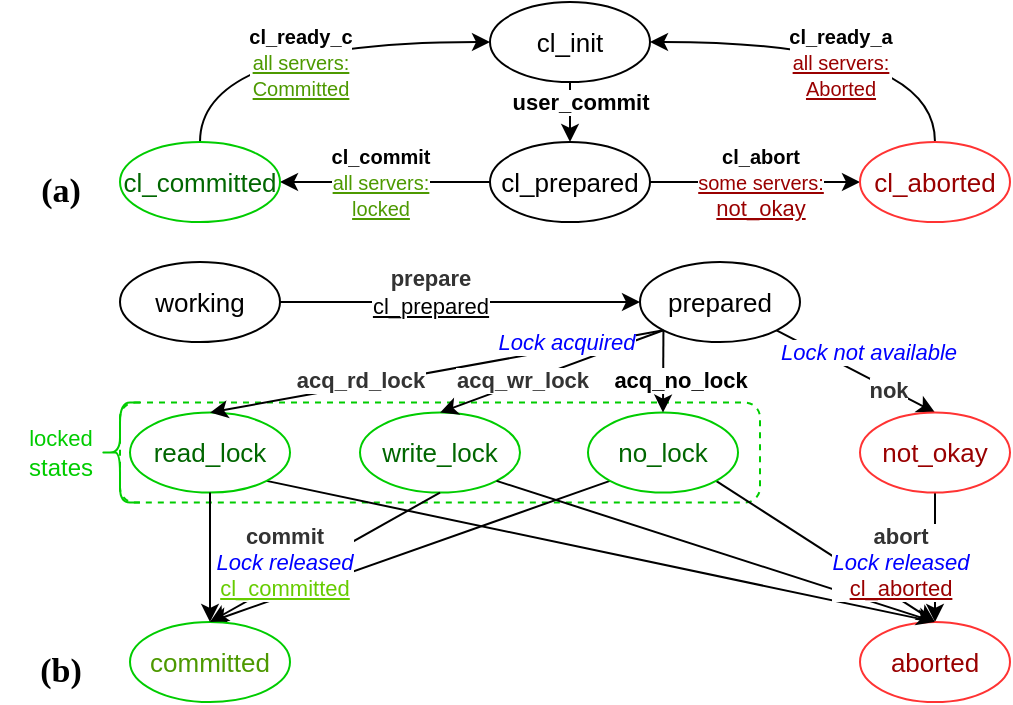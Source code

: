 <mxfile version="21.3.7" type="device" pages="2">
  <diagram name="2pl+2pc" id="OZe0OeOEtncIJ_skkbxo">
    <mxGraphModel dx="2074" dy="1116" grid="1" gridSize="10" guides="1" tooltips="1" connect="1" arrows="1" fold="1" page="1" pageScale="1" pageWidth="850" pageHeight="1100" math="0" shadow="0">
      <root>
        <mxCell id="0" />
        <mxCell id="1" parent="0" />
        <mxCell id="8TY5W13Z84cwANA7l97v-1" value="&lt;font style=&quot;font-size: 10px;&quot;&gt;&lt;b style=&quot;&quot;&gt;cl_commit&lt;/b&gt;&lt;br&gt;&lt;u style=&quot;color: rgb(77, 153, 0);&quot;&gt;all servers:&lt;/u&gt;&lt;br&gt;&lt;u style=&quot;color: rgb(77, 153, 0);&quot;&gt;locked&lt;/u&gt;&lt;br&gt;&lt;/font&gt;" style="rounded=0;orthogonalLoop=1;jettySize=auto;html=1;exitX=0;exitY=0.5;exitDx=0;exitDy=0;entryX=1;entryY=0.5;entryDx=0;entryDy=0;" parent="1" source="8TY5W13Z84cwANA7l97v-3" target="8TY5W13Z84cwANA7l97v-5" edge="1">
          <mxGeometry x="0.048" relative="1" as="geometry">
            <mxPoint x="243.251" y="234.142" as="sourcePoint" />
            <mxPoint x="208" y="270" as="targetPoint" />
            <mxPoint as="offset" />
          </mxGeometry>
        </mxCell>
        <mxCell id="8TY5W13Z84cwANA7l97v-2" value="&lt;span style=&quot;font-size: 10px;&quot;&gt;&lt;b style=&quot;&quot;&gt;cl_abort&lt;/b&gt;&lt;br&gt;&lt;u style=&quot;color: rgb(153, 0, 0);&quot;&gt;some servers:&lt;/u&gt;&lt;br&gt;&lt;/span&gt;&lt;u style=&quot;color: rgb(153, 0, 0);&quot;&gt;not_okay&lt;/u&gt;" style="edgeStyle=none;rounded=0;orthogonalLoop=1;jettySize=auto;html=1;exitX=1;exitY=0.5;exitDx=0;exitDy=0;entryX=0;entryY=0.5;entryDx=0;entryDy=0;" parent="1" source="8TY5W13Z84cwANA7l97v-3" target="8TY5W13Z84cwANA7l97v-7" edge="1">
          <mxGeometry x="0.048" relative="1" as="geometry">
            <mxPoint as="offset" />
            <mxPoint x="412" y="320" as="targetPoint" />
          </mxGeometry>
        </mxCell>
        <mxCell id="8TY5W13Z84cwANA7l97v-3" value="&lt;font style=&quot;font-size: 13px;&quot;&gt;cl_prepared&lt;/font&gt;" style="ellipse;whiteSpace=wrap;html=1;strokeColor=#000000;" parent="1" vertex="1">
          <mxGeometry x="255" y="200" width="80" height="40" as="geometry" />
        </mxCell>
        <mxCell id="8TY5W13Z84cwANA7l97v-4" value="&lt;span style=&quot;font-size: 10px;&quot;&gt;&lt;b style=&quot;&quot;&gt;cl_ready_c&lt;/b&gt;&lt;br&gt;&lt;font style=&quot;&quot; color=&quot;#4d9900&quot;&gt;&lt;u&gt;all servers:&lt;/u&gt;&lt;/font&gt;&lt;br&gt;&lt;font style=&quot;&quot; color=&quot;#4d9900&quot;&gt;&lt;u&gt;Committed&lt;/u&gt;&lt;/font&gt;&lt;br&gt;&lt;/span&gt;" style="edgeStyle=orthogonalEdgeStyle;curved=1;rounded=0;orthogonalLoop=1;jettySize=auto;html=1;entryX=0;entryY=0.5;entryDx=0;entryDy=0;exitX=0.5;exitY=0;exitDx=0;exitDy=0;" parent="1" source="8TY5W13Z84cwANA7l97v-5" target="8TY5W13Z84cwANA7l97v-39" edge="1">
          <mxGeometry x="0.026" y="-10" relative="1" as="geometry">
            <Array as="points">
              <mxPoint x="110" y="150" />
            </Array>
            <mxPoint x="135" y="140" as="sourcePoint" />
            <mxPoint as="offset" />
            <mxPoint x="260" y="145" as="targetPoint" />
          </mxGeometry>
        </mxCell>
        <mxCell id="8TY5W13Z84cwANA7l97v-5" value="&lt;font style=&quot;font-size: 13px;&quot; color=&quot;#006600&quot;&gt;cl_committed&lt;/font&gt;" style="ellipse;whiteSpace=wrap;html=1;strokeColor=#00CC00;" parent="1" vertex="1">
          <mxGeometry x="70" y="200" width="80" height="40" as="geometry" />
        </mxCell>
        <mxCell id="8TY5W13Z84cwANA7l97v-6" value="&lt;span style=&quot;font-size: 10px;&quot;&gt;&lt;b&gt;cl_ready_a&lt;/b&gt;&lt;br&gt;&lt;font style=&quot;&quot; color=&quot;#990000&quot;&gt;&lt;u&gt;all servers:&lt;/u&gt;&lt;/font&gt;&lt;br&gt;&lt;font style=&quot;&quot; color=&quot;#990000&quot;&gt;&lt;u&gt;Aborted&lt;/u&gt;&lt;/font&gt;&lt;br&gt;&lt;/span&gt;" style="edgeStyle=orthogonalEdgeStyle;curved=1;rounded=0;orthogonalLoop=1;jettySize=auto;html=1;entryX=1;entryY=0.5;entryDx=0;entryDy=0;exitX=0.5;exitY=0;exitDx=0;exitDy=0;" parent="1" source="8TY5W13Z84cwANA7l97v-7" target="8TY5W13Z84cwANA7l97v-39" edge="1">
          <mxGeometry x="0.013" y="10" relative="1" as="geometry">
            <Array as="points">
              <mxPoint x="478" y="150" />
            </Array>
            <mxPoint x="482" y="180" as="sourcePoint" />
            <mxPoint as="offset" />
            <mxPoint x="330" y="145" as="targetPoint" />
          </mxGeometry>
        </mxCell>
        <mxCell id="8TY5W13Z84cwANA7l97v-7" value="&lt;font style=&quot;font-size: 13px;&quot; color=&quot;#990000&quot;&gt;cl_aborted&lt;/font&gt;" style="ellipse;whiteSpace=wrap;html=1;strokeColor=#FF3333;" parent="1" vertex="1">
          <mxGeometry x="440" y="200" width="75" height="40" as="geometry" />
        </mxCell>
        <mxCell id="8TY5W13Z84cwANA7l97v-8" value="" style="rounded=1;whiteSpace=wrap;html=1;fillColor=none;strokeColor=#00CC00;dashed=1;" parent="1" vertex="1">
          <mxGeometry x="70" y="330.29" width="320" height="50" as="geometry" />
        </mxCell>
        <mxCell id="8TY5W13Z84cwANA7l97v-9" value="" style="edgeStyle=none;rounded=0;orthogonalLoop=1;jettySize=auto;html=1;exitX=1;exitY=1;exitDx=0;exitDy=0;entryX=0.5;entryY=0;entryDx=0;entryDy=0;" parent="1" source="8TY5W13Z84cwANA7l97v-26" target="8TY5W13Z84cwANA7l97v-23" edge="1">
          <mxGeometry x="0.134" y="-12" relative="1" as="geometry">
            <mxPoint y="-1" as="offset" />
            <mxPoint x="295" y="415" as="sourcePoint" />
            <mxPoint x="500" y="495" as="targetPoint" />
          </mxGeometry>
        </mxCell>
        <mxCell id="8TY5W13Z84cwANA7l97v-10" value="" style="edgeStyle=none;rounded=0;orthogonalLoop=1;jettySize=auto;html=1;exitX=1;exitY=1;exitDx=0;exitDy=0;entryX=0.5;entryY=0;entryDx=0;entryDy=0;" parent="1" source="8TY5W13Z84cwANA7l97v-13" target="8TY5W13Z84cwANA7l97v-19" edge="1">
          <mxGeometry relative="1" as="geometry" />
        </mxCell>
        <mxCell id="8TY5W13Z84cwANA7l97v-11" value="&lt;font color=&quot;#0000ff&quot;&gt;&lt;i&gt;Lock not available&lt;/i&gt;&lt;/font&gt;" style="edgeLabel;html=1;align=center;verticalAlign=middle;resizable=0;points=[];fontColor=#007FFF;" parent="8TY5W13Z84cwANA7l97v-10" vertex="1" connectable="0">
          <mxGeometry x="-0.345" y="2" relative="1" as="geometry">
            <mxPoint x="19" y="-1" as="offset" />
          </mxGeometry>
        </mxCell>
        <mxCell id="8TY5W13Z84cwANA7l97v-12" value="&lt;font&gt;nok&lt;/font&gt;" style="edgeLabel;html=1;align=center;verticalAlign=middle;resizable=0;points=[];fontColor=#333333;fontStyle=1" parent="8TY5W13Z84cwANA7l97v-10" vertex="1" connectable="0">
          <mxGeometry x="0.389" y="1" relative="1" as="geometry">
            <mxPoint y="2" as="offset" />
          </mxGeometry>
        </mxCell>
        <mxCell id="8TY5W13Z84cwANA7l97v-13" value="&lt;font style=&quot;font-size: 13px;&quot;&gt;prepared&lt;/font&gt;" style="ellipse;whiteSpace=wrap;html=1;" parent="1" vertex="1">
          <mxGeometry x="330" y="260" width="80" height="40" as="geometry" />
        </mxCell>
        <mxCell id="8TY5W13Z84cwANA7l97v-14" style="edgeStyle=orthogonalEdgeStyle;curved=1;rounded=0;orthogonalLoop=1;jettySize=auto;html=1;exitX=0;exitY=0.5;exitDx=0;exitDy=0;entryX=0;entryY=1;entryDx=0;entryDy=0;" parent="1" source="8TY5W13Z84cwANA7l97v-17" target="8TY5W13Z84cwANA7l97v-17" edge="1">
          <mxGeometry relative="1" as="geometry">
            <mxPoint x="180" y="225" as="targetPoint" />
          </mxGeometry>
        </mxCell>
        <mxCell id="8TY5W13Z84cwANA7l97v-15" value="" style="edgeStyle=orthogonalEdgeStyle;rounded=0;orthogonalLoop=1;jettySize=auto;html=1;exitX=1;exitY=0.5;exitDx=0;exitDy=0;entryX=0;entryY=0.5;entryDx=0;entryDy=0;" parent="1" source="8TY5W13Z84cwANA7l97v-17" target="8TY5W13Z84cwANA7l97v-13" edge="1">
          <mxGeometry x="-0.333" y="-10" relative="1" as="geometry">
            <mxPoint x="340" y="130" as="sourcePoint" />
            <mxPoint x="400" y="240" as="targetPoint" />
            <mxPoint as="offset" />
          </mxGeometry>
        </mxCell>
        <mxCell id="8TY5W13Z84cwANA7l97v-16" value="&lt;font&gt;prepare&lt;br&gt;&lt;u style=&quot;--tw-border-spacing-x: 0; --tw-border-spacing-y: 0; --tw-translate-x: 0; --tw-translate-y: 0; --tw-rotate: 0; --tw-skew-x: 0; --tw-skew-y: 0; --tw-scale-x: 1; --tw-scale-y: 1; --tw-pan-x: ; --tw-pan-y: ; --tw-pinch-zoom: ; --tw-scroll-snap-strictness: proximity; --tw-ordinal: ; --tw-slashed-zero: ; --tw-numeric-figure: ; --tw-numeric-spacing: ; --tw-numeric-fraction: ; --tw-ring-inset: ; --tw-ring-offset-width: 0px; --tw-ring-offset-color: #fff; --tw-ring-color: rgb(59 130 246 / 0.5); --tw-ring-offset-shadow: 0 0 #0000; --tw-ring-shadow: 0 0 #0000; --tw-shadow: 0 0 #0000; --tw-shadow-colored: 0 0 #0000; --tw-blur: ; --tw-brightness: ; --tw-contrast: ; --tw-grayscale: ; --tw-hue-rotate: ; --tw-invert: ; --tw-saturate: ; --tw-sepia: ; --tw-drop-shadow: ; --tw-backdrop-blur: ; --tw-backdrop-brightness: ; --tw-backdrop-contrast: ; --tw-backdrop-grayscale: ; --tw-backdrop-hue-rotate: ; --tw-backdrop-invert: ; --tw-backdrop-opacity: ; --tw-backdrop-saturate: ; --tw-backdrop-sepia: ; border-color: var(--border-color); color: rgb(0, 0, 0); font-weight: 400;&quot;&gt;cl_prepared&lt;/u&gt;&lt;br&gt;&lt;/font&gt;" style="edgeLabel;html=1;align=center;verticalAlign=middle;resizable=0;points=[];fontColor=#333333;fontStyle=1" parent="8TY5W13Z84cwANA7l97v-15" vertex="1" connectable="0">
          <mxGeometry x="-0.156" y="-3" relative="1" as="geometry">
            <mxPoint x="-1" y="-8" as="offset" />
          </mxGeometry>
        </mxCell>
        <mxCell id="8TY5W13Z84cwANA7l97v-17" value="&lt;font style=&quot;font-size: 13px;&quot;&gt;working&lt;/font&gt;" style="ellipse;whiteSpace=wrap;html=1;" parent="1" vertex="1">
          <mxGeometry x="70" y="260" width="80" height="40" as="geometry" />
        </mxCell>
        <mxCell id="8TY5W13Z84cwANA7l97v-18" value="" style="edgeStyle=none;rounded=0;orthogonalLoop=1;jettySize=auto;html=1;entryX=0.5;entryY=0;entryDx=0;entryDy=0;" parent="1" source="8TY5W13Z84cwANA7l97v-19" target="8TY5W13Z84cwANA7l97v-23" edge="1">
          <mxGeometry x="-0.176" y="15" relative="1" as="geometry">
            <mxPoint as="offset" />
          </mxGeometry>
        </mxCell>
        <mxCell id="8TY5W13Z84cwANA7l97v-19" value="&lt;font style=&quot;font-size: 13px;&quot; color=&quot;#990000&quot;&gt;not_okay&lt;/font&gt;" style="ellipse;whiteSpace=wrap;html=1;strokeColor=#FF3333;" parent="1" vertex="1">
          <mxGeometry x="440" y="335.29" width="75" height="40" as="geometry" />
        </mxCell>
        <mxCell id="8TY5W13Z84cwANA7l97v-20" value="" style="edgeStyle=none;rounded=0;orthogonalLoop=1;jettySize=auto;html=1;entryX=0.5;entryY=0;entryDx=0;entryDy=0;exitX=0;exitY=1;exitDx=0;exitDy=0;" parent="1" source="8TY5W13Z84cwANA7l97v-28" target="8TY5W13Z84cwANA7l97v-22" edge="1">
          <mxGeometry relative="1" as="geometry">
            <mxPoint x="255" y="400" as="sourcePoint" />
          </mxGeometry>
        </mxCell>
        <mxCell id="8TY5W13Z84cwANA7l97v-21" value="" style="edgeStyle=none;rounded=0;orthogonalLoop=1;jettySize=auto;html=1;entryX=0.5;entryY=0;entryDx=0;entryDy=0;exitX=1;exitY=1;exitDx=0;exitDy=0;" parent="1" source="8TY5W13Z84cwANA7l97v-28" target="8TY5W13Z84cwANA7l97v-23" edge="1">
          <mxGeometry x="0.134" y="-12" relative="1" as="geometry">
            <mxPoint y="-1" as="offset" />
            <mxPoint x="325" y="340" as="sourcePoint" />
          </mxGeometry>
        </mxCell>
        <mxCell id="8TY5W13Z84cwANA7l97v-22" value="&lt;font color=&quot;#4d9900&quot; style=&quot;font-size: 13px;&quot;&gt;committed&lt;/font&gt;" style="ellipse;whiteSpace=wrap;html=1;strokeColor=#00CC00;" parent="1" vertex="1">
          <mxGeometry x="75" y="440" width="80" height="40" as="geometry" />
        </mxCell>
        <mxCell id="8TY5W13Z84cwANA7l97v-23" value="&lt;font color=&quot;#990000&quot; style=&quot;font-size: 13px;&quot;&gt;aborted&lt;/font&gt;" style="ellipse;whiteSpace=wrap;html=1;strokeColor=#FF3333;" parent="1" vertex="1">
          <mxGeometry x="440" y="440" width="75" height="40" as="geometry" />
        </mxCell>
        <mxCell id="8TY5W13Z84cwANA7l97v-24" value="" style="shape=curlyBracket;whiteSpace=wrap;html=1;rounded=1;strokeColor=#00CC00;" parent="1" vertex="1">
          <mxGeometry x="60" y="330.29" width="20" height="50" as="geometry" />
        </mxCell>
        <mxCell id="8TY5W13Z84cwANA7l97v-25" value="&lt;font style=&quot;&quot; color=&quot;#00cc00&quot;&gt;&lt;span style=&quot;font-size: 11px;&quot;&gt;locked&lt;/span&gt;&lt;br&gt;&lt;font style=&quot;font-size: 12px;&quot;&gt;states&lt;/font&gt;&lt;/font&gt;" style="text;html=1;align=center;verticalAlign=middle;resizable=0;points=[];autosize=1;strokeColor=none;fillColor=none;" parent="1" vertex="1">
          <mxGeometry x="10" y="335.29" width="60" height="40" as="geometry" />
        </mxCell>
        <mxCell id="8TY5W13Z84cwANA7l97v-26" value="&lt;font style=&quot;font-size: 13px;&quot; color=&quot;#006600&quot;&gt;read_lock&lt;/font&gt;" style="ellipse;whiteSpace=wrap;html=1;strokeColor=#00CC00;" parent="1" vertex="1">
          <mxGeometry x="75" y="335.29" width="80" height="40" as="geometry" />
        </mxCell>
        <mxCell id="8TY5W13Z84cwANA7l97v-27" value="&lt;font style=&quot;font-size: 13px;&quot; color=&quot;#006600&quot;&gt;write_lock&lt;/font&gt;" style="ellipse;whiteSpace=wrap;html=1;strokeColor=#00CC00;" parent="1" vertex="1">
          <mxGeometry x="190" y="335.29" width="80" height="40" as="geometry" />
        </mxCell>
        <mxCell id="8TY5W13Z84cwANA7l97v-28" value="&lt;font style=&quot;font-size: 13px;&quot; color=&quot;#006600&quot;&gt;no_lock&lt;/font&gt;" style="ellipse;whiteSpace=wrap;html=1;strokeColor=#00CC00;" parent="1" vertex="1">
          <mxGeometry x="304" y="335.29" width="75" height="40" as="geometry" />
        </mxCell>
        <mxCell id="8TY5W13Z84cwANA7l97v-29" value="" style="rounded=0;orthogonalLoop=1;jettySize=auto;html=1;exitX=0;exitY=1;exitDx=0;exitDy=0;strokeColor=#000000;entryX=0.5;entryY=0;entryDx=0;entryDy=0;" parent="1" source="8TY5W13Z84cwANA7l97v-13" target="8TY5W13Z84cwANA7l97v-26" edge="1">
          <mxGeometry x="0.061" y="-13" relative="1" as="geometry">
            <mxPoint x="330.251" y="304.142" as="sourcePoint" />
            <mxPoint x="210" y="375" as="targetPoint" />
            <mxPoint as="offset" />
            <Array as="points" />
          </mxGeometry>
        </mxCell>
        <mxCell id="8TY5W13Z84cwANA7l97v-30" value="&lt;font&gt;acq_rd_lock&lt;/font&gt;" style="edgeLabel;html=1;align=center;verticalAlign=middle;resizable=0;points=[];fontColor=#333333;fontStyle=1" parent="8TY5W13Z84cwANA7l97v-29" vertex="1" connectable="0">
          <mxGeometry x="0.504" y="-1" relative="1" as="geometry">
            <mxPoint x="19" y="-5" as="offset" />
          </mxGeometry>
        </mxCell>
        <mxCell id="8TY5W13Z84cwANA7l97v-31" value="" style="edgeStyle=none;rounded=0;orthogonalLoop=1;jettySize=auto;html=1;exitX=0.5;exitY=1;exitDx=0;exitDy=0;entryX=0.5;entryY=0;entryDx=0;entryDy=0;" parent="1" source="8TY5W13Z84cwANA7l97v-26" target="8TY5W13Z84cwANA7l97v-22" edge="1">
          <mxGeometry x="-0.32" y="-13" relative="1" as="geometry">
            <mxPoint x="110" y="415" as="sourcePoint" />
            <mxPoint x="165" y="490" as="targetPoint" />
            <mxPoint as="offset" />
          </mxGeometry>
        </mxCell>
        <mxCell id="8TY5W13Z84cwANA7l97v-32" value="&lt;font color=&quot;#333333&quot;&gt;&lt;b&gt;commit&lt;/b&gt;&lt;/font&gt;&lt;font color=&quot;#0000ff&quot;&gt;&lt;br&gt;&lt;i&gt;Lock released&lt;/i&gt;&lt;/font&gt;&lt;br&gt;&lt;font color=&quot;#66cc00&quot; style=&quot;text-decoration-line: underline;&quot;&gt;cl_committed&lt;/font&gt;" style="edgeStyle=none;rounded=0;orthogonalLoop=1;jettySize=auto;html=1;entryX=0.5;entryY=0;entryDx=0;entryDy=0;exitX=0.5;exitY=1;exitDx=0;exitDy=0;" parent="1" source="8TY5W13Z84cwANA7l97v-27" target="8TY5W13Z84cwANA7l97v-22" edge="1">
          <mxGeometry x="0.289" y="-8" relative="1" as="geometry">
            <mxPoint x="176.251" y="379.142" as="sourcePoint" />
            <mxPoint x="180" y="500" as="targetPoint" />
            <mxPoint as="offset" />
          </mxGeometry>
        </mxCell>
        <mxCell id="8TY5W13Z84cwANA7l97v-33" value="&lt;font color=&quot;#0000ff&quot;&gt;&lt;i&gt;Lock acquired&lt;/i&gt;&lt;/font&gt;" style="rounded=0;orthogonalLoop=1;jettySize=auto;html=1;exitX=0;exitY=1;exitDx=0;exitDy=0;strokeColor=#000000;entryX=0.5;entryY=0;entryDx=0;entryDy=0;fillColor=#f5f5f5;" parent="1" source="8TY5W13Z84cwANA7l97v-13" target="8TY5W13Z84cwANA7l97v-27" edge="1">
          <mxGeometry x="-0.194" y="-11" relative="1" as="geometry">
            <mxPoint x="330.251" y="304.142" as="sourcePoint" />
            <mxPoint x="280" y="375" as="targetPoint" />
            <mxPoint as="offset" />
          </mxGeometry>
        </mxCell>
        <mxCell id="8TY5W13Z84cwANA7l97v-34" value="&lt;font&gt;acq_wr_lock&lt;/font&gt;" style="edgeLabel;html=1;align=center;verticalAlign=middle;resizable=0;points=[];fontColor=#333333;fontStyle=1" parent="8TY5W13Z84cwANA7l97v-33" vertex="1" connectable="0">
          <mxGeometry x="0.352" y="-2" relative="1" as="geometry">
            <mxPoint x="5" y="-1" as="offset" />
          </mxGeometry>
        </mxCell>
        <mxCell id="8TY5W13Z84cwANA7l97v-35" value="&lt;font style=&quot;&quot;&gt;&lt;font color=&quot;#333333&quot;&gt;&lt;b&gt;abort&lt;/b&gt;&lt;/font&gt;&lt;font color=&quot;#0000ff&quot;&gt;&lt;br&gt;&lt;i&gt;Lock released&lt;/i&gt;&lt;/font&gt;&lt;br&gt;&lt;font style=&quot;&quot; color=&quot;#990000&quot;&gt;&lt;u&gt;cl_aborted&lt;/u&gt;&lt;/font&gt;&lt;/font&gt;" style="edgeStyle=none;rounded=0;orthogonalLoop=1;jettySize=auto;html=1;exitX=1;exitY=1;exitDx=0;exitDy=0;entryX=0.5;entryY=0;entryDx=0;entryDy=0;" parent="1" source="8TY5W13Z84cwANA7l97v-27" target="8TY5W13Z84cwANA7l97v-23" edge="1">
          <mxGeometry x="0.77" y="23" relative="1" as="geometry">
            <mxPoint as="offset" />
            <mxPoint x="389.749" y="409.142" as="sourcePoint" />
            <mxPoint x="485" y="480" as="targetPoint" />
          </mxGeometry>
        </mxCell>
        <mxCell id="8TY5W13Z84cwANA7l97v-36" value="&lt;b&gt;&lt;font style=&quot;font-size: 17px;&quot; face=&quot;Times New Roman&quot;&gt;(a)&lt;/font&gt;&lt;/b&gt;" style="text;html=1;align=center;verticalAlign=middle;resizable=0;points=[];autosize=1;strokeColor=none;fillColor=none;" parent="1" vertex="1">
          <mxGeometry x="20" y="210" width="40" height="30" as="geometry" />
        </mxCell>
        <mxCell id="8TY5W13Z84cwANA7l97v-37" value="&lt;b&gt;&lt;font style=&quot;font-size: 17px;&quot; face=&quot;Times New Roman&quot;&gt;(b)&lt;/font&gt;&lt;/b&gt;" style="text;html=1;align=center;verticalAlign=middle;resizable=0;points=[];autosize=1;strokeColor=none;fillColor=none;" parent="1" vertex="1">
          <mxGeometry x="20" y="450" width="40" height="30" as="geometry" />
        </mxCell>
        <mxCell id="8TY5W13Z84cwANA7l97v-38" value="&lt;b&gt;user_commit&lt;/b&gt;" style="edgeStyle=orthogonalEdgeStyle;rounded=0;orthogonalLoop=1;jettySize=auto;html=1;exitX=0.5;exitY=1;exitDx=0;exitDy=0;entryX=0.5;entryY=0;entryDx=0;entryDy=0;" parent="1" source="8TY5W13Z84cwANA7l97v-39" target="8TY5W13Z84cwANA7l97v-3" edge="1">
          <mxGeometry x="-0.333" y="5" relative="1" as="geometry">
            <mxPoint x="295" y="200" as="targetPoint" />
            <mxPoint as="offset" />
          </mxGeometry>
        </mxCell>
        <mxCell id="8TY5W13Z84cwANA7l97v-39" value="&lt;font style=&quot;font-size: 13px;&quot;&gt;cl_init&lt;/font&gt;" style="ellipse;whiteSpace=wrap;html=1;strokeColor=#000000;" parent="1" vertex="1">
          <mxGeometry x="255" y="130" width="80" height="40" as="geometry" />
        </mxCell>
        <mxCell id="8TY5W13Z84cwANA7l97v-40" value="" style="rounded=0;orthogonalLoop=1;jettySize=auto;html=1;exitX=0;exitY=1;exitDx=0;exitDy=0;strokeColor=#000000;entryX=0.5;entryY=0;entryDx=0;entryDy=0;fillColor=#f5f5f5;" parent="1" source="8TY5W13Z84cwANA7l97v-13" target="8TY5W13Z84cwANA7l97v-28" edge="1">
          <mxGeometry x="-0.194" y="-11" relative="1" as="geometry">
            <mxPoint x="352" y="304" as="sourcePoint" />
            <mxPoint x="240" y="345" as="targetPoint" />
            <mxPoint as="offset" />
          </mxGeometry>
        </mxCell>
        <mxCell id="8TY5W13Z84cwANA7l97v-41" value="&lt;b&gt;acq_no_lock&lt;/b&gt;" style="edgeLabel;html=1;align=center;verticalAlign=middle;resizable=0;points=[];" parent="8TY5W13Z84cwANA7l97v-40" vertex="1" connectable="0">
          <mxGeometry x="0.216" relative="1" as="geometry">
            <mxPoint x="8" as="offset" />
          </mxGeometry>
        </mxCell>
      </root>
    </mxGraphModel>
  </diagram>
  <diagram id="Z_wweCAoJq6Z9FV5g_cH" name="ep+">
    <mxGraphModel dx="2074" dy="1116" grid="1" gridSize="10" guides="1" tooltips="1" connect="1" arrows="1" fold="1" page="1" pageScale="1" pageWidth="850" pageHeight="1100" math="0" shadow="0">
      <root>
        <mxCell id="0" />
        <mxCell id="1" parent="0" />
        <mxCell id="raIuA8PvxwPbPQZz9bVx-1" style="edgeStyle=orthogonalEdgeStyle;rounded=0;orthogonalLoop=1;jettySize=auto;html=1;exitX=0;exitY=0.5;exitDx=0;exitDy=0;entryX=0;entryY=0;entryDx=0;entryDy=0;curved=1;" parent="1" source="raIuA8PvxwPbPQZz9bVx-4" target="raIuA8PvxwPbPQZz9bVx-11" edge="1">
          <mxGeometry relative="1" as="geometry">
            <mxPoint x="80" y="110" as="sourcePoint" />
          </mxGeometry>
        </mxCell>
        <mxCell id="raIuA8PvxwPbPQZz9bVx-2" value="&lt;b&gt;&lt;font color=&quot;#000000&quot;&gt;read_invoke&lt;/font&gt;&lt;/b&gt;" style="edgeLabel;html=1;align=center;verticalAlign=middle;resizable=0;points=[];fontSize=11;fontColor=#CC0000;" parent="raIuA8PvxwPbPQZz9bVx-1" vertex="1" connectable="0">
          <mxGeometry x="0.318" y="-8" relative="1" as="geometry">
            <mxPoint x="-4" y="2" as="offset" />
          </mxGeometry>
        </mxCell>
        <mxCell id="raIuA8PvxwPbPQZz9bVx-3" value="&lt;b style=&quot;&quot;&gt;write_invoke&lt;/b&gt;" style="edgeStyle=orthogonalEdgeStyle;curved=1;rounded=0;orthogonalLoop=1;jettySize=auto;html=1;exitX=0.5;exitY=1;exitDx=0;exitDy=0;entryX=0.5;entryY=0;entryDx=0;entryDy=0;" parent="1" source="raIuA8PvxwPbPQZz9bVx-4" target="raIuA8PvxwPbPQZz9bVx-6" edge="1">
          <mxGeometry x="-0.143" y="2" relative="1" as="geometry">
            <mxPoint as="offset" />
          </mxGeometry>
        </mxCell>
        <mxCell id="raIuA8PvxwPbPQZz9bVx-4" value="Idle" style="ellipse;whiteSpace=wrap;html=1;" parent="1" vertex="1">
          <mxGeometry x="190" y="85" width="77" height="40" as="geometry" />
        </mxCell>
        <mxCell id="raIuA8PvxwPbPQZz9bVx-5" value="&lt;span style=&quot;font-family: Helvetica; font-size: 11px; font-style: normal; font-variant-ligatures: normal; font-variant-caps: normal; letter-spacing: normal; orphans: 2; text-align: center; text-indent: 0px; text-transform: none; widows: 2; word-spacing: 0px; -webkit-text-stroke-width: 0px; background-color: rgb(248, 249, 250); text-decoration-thickness: initial; text-decoration-style: initial; text-decoration-color: initial; float: none; display: inline !important;&quot;&gt;&lt;font style=&quot;&quot; color=&quot;#000000&quot;&gt;&lt;b&gt;write_commit&lt;br&gt;&lt;/b&gt;&lt;/font&gt;&lt;span style=&quot;--tw-border-spacing-x: 0; --tw-border-spacing-y: 0; --tw-translate-x: 0; --tw-translate-y: 0; --tw-rotate: 0; --tw-skew-x: 0; --tw-skew-y: 0; --tw-scale-x: 1; --tw-scale-y: 1; --tw-pan-x: ; --tw-pan-y: ; --tw-pinch-zoom: ; --tw-scroll-snap-strictness: proximity; --tw-ordinal: ; --tw-slashed-zero: ; --tw-numeric-figure: ; --tw-numeric-spacing: ; --tw-numeric-fraction: ; --tw-ring-inset: ; --tw-ring-offset-width: 0px; --tw-ring-offset-color: #fff; --tw-ring-color: rgb(59 130 246 / 0.5); --tw-ring-offset-shadow: 0 0 #0000; --tw-ring-shadow: 0 0 #0000; --tw-shadow: 0 0 #0000; --tw-shadow-colored: 0 0 #0000; --tw-blur: ; --tw-brightness: ; --tw-contrast: ; --tw-grayscale: ; --tw-hue-rotate: ; --tw-invert: ; --tw-saturate: ; --tw-sepia: ; --tw-drop-shadow: ; --tw-backdrop-blur: ; --tw-backdrop-brightness: ; --tw-backdrop-contrast: ; --tw-backdrop-grayscale: ; --tw-backdrop-hue-rotate: ; --tw-backdrop-invert: ; --tw-backdrop-opacity: ; --tw-backdrop-saturate: ; --tw-backdrop-sepia: ; border-color: var(--border-color); background-color: rgb(251, 251, 251);&quot;&gt;&lt;font color=&quot;#000000&quot; style=&quot;--tw-border-spacing-x: 0; --tw-border-spacing-y: 0; --tw-translate-x: 0; --tw-translate-y: 0; --tw-rotate: 0; --tw-skew-x: 0; --tw-skew-y: 0; --tw-scale-x: 1; --tw-scale-y: 1; --tw-pan-x: ; --tw-pan-y: ; --tw-pinch-zoom: ; --tw-scroll-snap-strictness: proximity; --tw-ordinal: ; --tw-slashed-zero: ; --tw-numeric-figure: ; --tw-numeric-spacing: ; --tw-numeric-fraction: ; --tw-ring-inset: ; --tw-ring-offset-width: 0px; --tw-ring-offset-color: #fff; --tw-ring-color: rgb(59 130 246 / 0.5); --tw-ring-offset-shadow: 0 0 #0000; --tw-ring-shadow: 0 0 #0000; --tw-shadow: 0 0 #0000; --tw-shadow-colored: 0 0 #0000; --tw-blur: ; --tw-brightness: ; --tw-contrast: ; --tw-grayscale: ; --tw-hue-rotate: ; --tw-invert: ; --tw-saturate: ; --tw-sepia: ; --tw-drop-shadow: ; --tw-backdrop-blur: ; --tw-backdrop-brightness: ; --tw-backdrop-contrast: ; --tw-backdrop-grayscale: ; --tw-backdrop-hue-rotate: ; --tw-backdrop-invert: ; --tw-backdrop-opacity: ; --tw-backdrop-saturate: ; --tw-backdrop-sepia: ; border-color: var(--border-color);&quot;&gt;&lt;span style=&quot;--tw-border-spacing-x: 0; --tw-border-spacing-y: 0; --tw-translate-x: 0; --tw-translate-y: 0; --tw-rotate: 0; --tw-skew-x: 0; --tw-skew-y: 0; --tw-scale-x: 1; --tw-scale-y: 1; --tw-pan-x: ; --tw-pan-y: ; --tw-pinch-zoom: ; --tw-scroll-snap-strictness: proximity; --tw-ordinal: ; --tw-slashed-zero: ; --tw-numeric-figure: ; --tw-numeric-spacing: ; --tw-numeric-fraction: ; --tw-ring-inset: ; --tw-ring-offset-width: 0px; --tw-ring-offset-color: #fff; --tw-ring-color: rgb(59 130 246 / 0.5); --tw-ring-offset-shadow: 0 0 #0000; --tw-ring-shadow: 0 0 #0000; --tw-shadow: 0 0 #0000; --tw-shadow-colored: 0 0 #0000; --tw-blur: ; --tw-brightness: ; --tw-contrast: ; --tw-grayscale: ; --tw-hue-rotate: ; --tw-invert: ; --tw-saturate: ; --tw-sepia: ; --tw-drop-shadow: ; --tw-backdrop-blur: ; --tw-backdrop-brightness: ; --tw-backdrop-contrast: ; --tw-backdrop-grayscale: ; --tw-backdrop-hue-rotate: ; --tw-backdrop-invert: ; --tw-backdrop-opacity: ; --tw-backdrop-saturate: ; --tw-backdrop-sepia: ; border-color: var(--border-color);&quot;&gt;&lt;u style=&quot;&quot;&gt;all servers&lt;br style=&quot;--tw-border-spacing-x: 0; --tw-border-spacing-y: 0; --tw-translate-x: 0; --tw-translate-y: 0; --tw-rotate: 0; --tw-skew-x: 0; --tw-skew-y: 0; --tw-scale-x: 1; --tw-scale-y: 1; --tw-pan-x: ; --tw-pan-y: ; --tw-pinch-zoom: ; --tw-scroll-snap-strictness: proximity; --tw-ordinal: ; --tw-slashed-zero: ; --tw-numeric-figure: ; --tw-numeric-spacing: ; --tw-numeric-fraction: ; --tw-ring-inset: ; --tw-ring-offset-width: 0px; --tw-ring-offset-color: #fff; --tw-ring-color: rgb(59 130 246 / 0.5); --tw-ring-offset-shadow: 0 0 #0000; --tw-ring-shadow: 0 0 #0000; --tw-shadow: 0 0 #0000; --tw-shadow-colored: 0 0 #0000; --tw-blur: ; --tw-brightness: ; --tw-contrast: ; --tw-grayscale: ; --tw-hue-rotate: ; --tw-invert: ; --tw-saturate: ; --tw-sepia: ; --tw-drop-shadow: ; --tw-backdrop-blur: ; --tw-backdrop-brightness: ; --tw-backdrop-contrast: ; --tw-backdrop-grayscale: ; --tw-backdrop-hue-rotate: ; --tw-backdrop-invert: ; --tw-backdrop-opacity: ; --tw-backdrop-saturate: ; --tw-backdrop-sepia: ; border-color: var(--border-color);&quot;&gt;Prepared&lt;/u&gt;&lt;/span&gt;&lt;/font&gt;&lt;/span&gt;&lt;font style=&quot;&quot; color=&quot;#000000&quot;&gt;&lt;b&gt;&lt;br&gt;&lt;/b&gt;&lt;/font&gt;&lt;/span&gt;" style="edgeStyle=orthogonalEdgeStyle;curved=1;rounded=0;orthogonalLoop=1;jettySize=auto;html=1;exitX=0.5;exitY=1;exitDx=0;exitDy=0;entryX=0.5;entryY=0;entryDx=0;entryDy=0;fontSize=11;fontColor=#CC0000;" parent="1" source="raIuA8PvxwPbPQZz9bVx-6" target="raIuA8PvxwPbPQZz9bVx-8" edge="1">
          <mxGeometry x="-0.143" relative="1" as="geometry">
            <mxPoint as="offset" />
          </mxGeometry>
        </mxCell>
        <mxCell id="raIuA8PvxwPbPQZz9bVx-6" value="WtxnPrep" style="ellipse;whiteSpace=wrap;html=1;strokeColor=default;" parent="1" vertex="1">
          <mxGeometry x="190" y="160" width="77" height="40" as="geometry" />
        </mxCell>
        <mxCell id="raIuA8PvxwPbPQZz9bVx-7" value="&lt;b style=&quot;&quot;&gt;write_done&lt;/b&gt;&lt;br&gt;&lt;u style=&quot;color: rgb(77, 153, 0);&quot;&gt;all servers&lt;/u&gt;&lt;br&gt;&lt;u style=&quot;color: rgb(77, 153, 0);&quot;&gt;Committed&lt;/u&gt;" style="edgeStyle=orthogonalEdgeStyle;curved=1;rounded=0;orthogonalLoop=1;jettySize=auto;html=1;exitX=1;exitY=0.5;exitDx=0;exitDy=0;entryX=1;entryY=0.5;entryDx=0;entryDy=0;" parent="1" source="raIuA8PvxwPbPQZz9bVx-8" target="raIuA8PvxwPbPQZz9bVx-4" edge="1">
          <mxGeometry x="-0.122" y="-10" relative="1" as="geometry">
            <Array as="points">
              <mxPoint x="300" y="285" />
              <mxPoint x="300" y="105" />
            </Array>
            <mxPoint as="offset" />
          </mxGeometry>
        </mxCell>
        <mxCell id="raIuA8PvxwPbPQZz9bVx-8" value="&lt;font color=&quot;#006600&quot;&gt;WtxnCommit&lt;/font&gt;" style="ellipse;whiteSpace=wrap;html=1;strokeColor=#00CC00;" parent="1" vertex="1">
          <mxGeometry x="190" y="265" width="77" height="40" as="geometry" />
        </mxCell>
        <mxCell id="raIuA8PvxwPbPQZz9bVx-9" style="edgeStyle=orthogonalEdgeStyle;rounded=0;orthogonalLoop=1;jettySize=auto;html=1;exitX=0.5;exitY=0;exitDx=0;exitDy=0;entryX=0;entryY=1;entryDx=0;entryDy=0;curved=1;" parent="1" source="raIuA8PvxwPbPQZz9bVx-11" target="raIuA8PvxwPbPQZz9bVx-4" edge="1">
          <mxGeometry relative="1" as="geometry">
            <Array as="points">
              <mxPoint x="130" y="119" />
            </Array>
          </mxGeometry>
        </mxCell>
        <mxCell id="raIuA8PvxwPbPQZz9bVx-10" value="&lt;b&gt;read_done&lt;/b&gt;" style="edgeLabel;html=1;align=center;verticalAlign=middle;resizable=0;points=[];" parent="raIuA8PvxwPbPQZz9bVx-9" vertex="1" connectable="0">
          <mxGeometry x="-0.035" y="-12" relative="1" as="geometry">
            <mxPoint x="18" y="16" as="offset" />
          </mxGeometry>
        </mxCell>
        <mxCell id="raIuA8PvxwPbPQZz9bVx-11" value="RtxnInProg" style="ellipse;whiteSpace=wrap;html=1;strokeColor=default;" parent="1" vertex="1">
          <mxGeometry x="90" y="195" width="80" height="40" as="geometry" />
        </mxCell>
        <mxCell id="raIuA8PvxwPbPQZz9bVx-12" value="&lt;font color=&quot;#000000&quot;&gt;&lt;b style=&quot;&quot;&gt;read&lt;/b&gt;&lt;br&gt;&lt;u&gt;read txid is&lt;br&gt;&amp;nbsp;registered&lt;/u&gt;&lt;b&gt;&amp;nbsp;&lt;/b&gt;&lt;br&gt;&lt;/font&gt;" style="edgeStyle=orthogonalEdgeStyle;curved=1;rounded=0;orthogonalLoop=1;jettySize=auto;html=1;exitX=0;exitY=1;exitDx=0;exitDy=0;entryX=0.5;entryY=1;entryDx=0;entryDy=0;fontSize=11;fontColor=#CC0000;" parent="1" source="raIuA8PvxwPbPQZz9bVx-11" target="raIuA8PvxwPbPQZz9bVx-11" edge="1">
          <mxGeometry x="0.15" y="-10" relative="1" as="geometry">
            <Array as="points">
              <mxPoint x="102" y="265" />
              <mxPoint x="130" y="265" />
            </Array>
            <mxPoint as="offset" />
          </mxGeometry>
        </mxCell>
        <mxCell id="raIuA8PvxwPbPQZz9bVx-13" value="&lt;b style=&quot;&quot;&gt;prepare_write&lt;br&gt;&lt;/b&gt;" style="edgeStyle=orthogonalEdgeStyle;curved=1;rounded=0;orthogonalLoop=1;jettySize=auto;html=1;exitX=1;exitY=1;exitDx=0;exitDy=0;entryX=1;entryY=0;entryDx=0;entryDy=0;" parent="1" source="raIuA8PvxwPbPQZz9bVx-14" target="raIuA8PvxwPbPQZz9bVx-16" edge="1">
          <mxGeometry x="0.088" y="6" relative="1" as="geometry">
            <mxPoint as="offset" />
            <Array as="points" />
          </mxGeometry>
        </mxCell>
        <mxCell id="raIuA8PvxwPbPQZz9bVx-14" value="No_Ver" style="ellipse;whiteSpace=wrap;html=1;" parent="1" vertex="1">
          <mxGeometry x="395.97" y="85" width="77" height="40" as="geometry" />
        </mxCell>
        <mxCell id="raIuA8PvxwPbPQZz9bVx-15" value="&lt;span style=&quot;font-family: Helvetica; font-size: 11px; font-style: normal; font-variant-ligatures: normal; font-variant-caps: normal; letter-spacing: normal; orphans: 2; text-align: center; text-indent: 0px; text-transform: none; widows: 2; word-spacing: 0px; -webkit-text-stroke-width: 0px; background-color: rgb(248, 249, 250); text-decoration-thickness: initial; text-decoration-style: initial; text-decoration-color: initial; float: none; display: inline !important;&quot;&gt;&lt;font style=&quot;&quot; color=&quot;#000000&quot;&gt;&lt;b&gt;commit_write&lt;br&gt;&lt;/b&gt;&lt;/font&gt;&lt;/span&gt;" style="edgeStyle=orthogonalEdgeStyle;curved=1;rounded=0;orthogonalLoop=1;jettySize=auto;html=1;exitX=0.5;exitY=1;exitDx=0;exitDy=0;entryX=0.5;entryY=0;entryDx=0;entryDy=0;fontSize=11;fontColor=#CC0000;" parent="1" source="raIuA8PvxwPbPQZz9bVx-16" target="raIuA8PvxwPbPQZz9bVx-17" edge="1">
          <mxGeometry x="-0.143" relative="1" as="geometry">
            <mxPoint as="offset" />
          </mxGeometry>
        </mxCell>
        <mxCell id="raIuA8PvxwPbPQZz9bVx-16" value="Prep" style="ellipse;whiteSpace=wrap;html=1;strokeColor=default;" parent="1" vertex="1">
          <mxGeometry x="395.97" y="160" width="77" height="40" as="geometry" />
        </mxCell>
        <mxCell id="raIuA8PvxwPbPQZz9bVx-17" value="&lt;font color=&quot;#006600&quot;&gt;Commit&lt;/font&gt;" style="ellipse;whiteSpace=wrap;html=1;strokeColor=#00CC00;" parent="1" vertex="1">
          <mxGeometry x="395.97" y="265" width="77" height="40" as="geometry" />
        </mxCell>
        <mxCell id="raIuA8PvxwPbPQZz9bVx-18" style="edgeStyle=orthogonalEdgeStyle;rounded=0;orthogonalLoop=1;jettySize=auto;html=1;exitX=0;exitY=0.5;exitDx=0;exitDy=0;entryX=0;entryY=1;entryDx=0;entryDy=0;curved=1;" parent="1" source="raIuA8PvxwPbPQZz9bVx-14" target="raIuA8PvxwPbPQZz9bVx-14" edge="1">
          <mxGeometry relative="1" as="geometry">
            <Array as="points">
              <mxPoint x="377.97" y="105" />
              <mxPoint x="377.97" y="140" />
              <mxPoint x="406.97" y="140" />
            </Array>
          </mxGeometry>
        </mxCell>
        <mxCell id="raIuA8PvxwPbPQZz9bVx-19" value="&lt;b&gt;register_read&lt;/b&gt;" style="edgeLabel;html=1;align=center;verticalAlign=middle;resizable=0;points=[];" parent="raIuA8PvxwPbPQZz9bVx-18" vertex="1" connectable="0">
          <mxGeometry x="-0.165" y="-5" relative="1" as="geometry">
            <mxPoint x="15" y="10" as="offset" />
          </mxGeometry>
        </mxCell>
        <mxCell id="raIuA8PvxwPbPQZz9bVx-20" value="&lt;b&gt;&lt;font style=&quot;font-size: 17px;&quot; face=&quot;Times New Roman&quot;&gt;(a)&lt;/font&gt;&lt;/b&gt;" style="text;html=1;align=center;verticalAlign=middle;resizable=0;points=[];autosize=1;strokeColor=none;fillColor=none;" parent="1" vertex="1">
          <mxGeometry x="40" y="270" width="40" height="30" as="geometry" />
        </mxCell>
        <mxCell id="raIuA8PvxwPbPQZz9bVx-21" value="&lt;b&gt;&lt;font style=&quot;font-size: 17px;&quot; face=&quot;Times New Roman&quot;&gt;(b)&lt;/font&gt;&lt;/b&gt;" style="text;html=1;align=center;verticalAlign=middle;resizable=0;points=[];autosize=1;strokeColor=none;fillColor=none;" parent="1" vertex="1">
          <mxGeometry x="340" y="270" width="40" height="30" as="geometry" />
        </mxCell>
      </root>
    </mxGraphModel>
  </diagram>
</mxfile>
